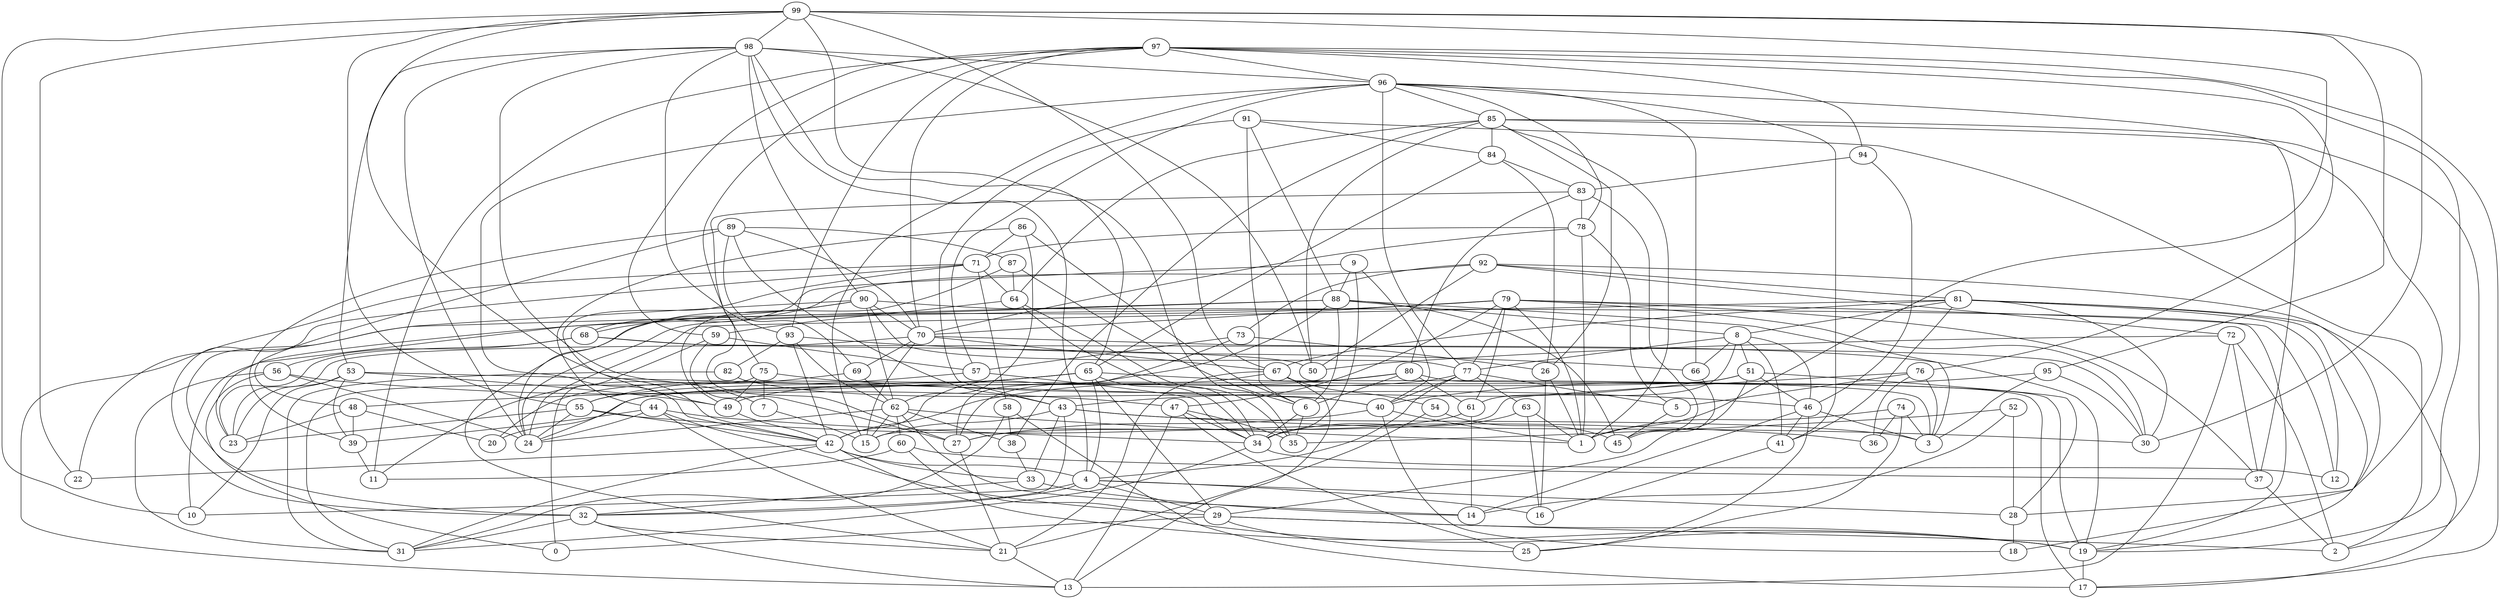 digraph GG_graph {

subgraph G_graph {
edge [color = black]
"49" -> "42" [dir = none]
"98" -> "24" [dir = none]
"98" -> "50" [dir = none]
"98" -> "53" [dir = none]
"98" -> "93" [dir = none]
"98" -> "65" [dir = none]
"98" -> "96" [dir = none]
"98" -> "7" [dir = none]
"98" -> "90" [dir = none]
"51" -> "28" [dir = none]
"51" -> "29" [dir = none]
"51" -> "46" [dir = none]
"51" -> "43" [dir = none]
"51" -> "20" [dir = none]
"75" -> "7" [dir = none]
"75" -> "46" [dir = none]
"75" -> "49" [dir = none]
"75" -> "31" [dir = none]
"48" -> "23" [dir = none]
"48" -> "20" [dir = none]
"48" -> "39" [dir = none]
"54" -> "21" [dir = none]
"54" -> "45" [dir = none]
"94" -> "46" [dir = none]
"94" -> "83" [dir = none]
"71" -> "32" [dir = none]
"71" -> "42" [dir = none]
"71" -> "64" [dir = none]
"71" -> "58" [dir = none]
"71" -> "13" [dir = none]
"7" -> "15" [dir = none]
"65" -> "29" [dir = none]
"65" -> "55" [dir = none]
"65" -> "34" [dir = none]
"65" -> "20" [dir = none]
"65" -> "4" [dir = none]
"65" -> "3" [dir = none]
"93" -> "82" [dir = none]
"93" -> "42" [dir = none]
"93" -> "62" [dir = none]
"93" -> "66" [dir = none]
"86" -> "6" [dir = none]
"86" -> "71" [dir = none]
"86" -> "44" [dir = none]
"86" -> "62" [dir = none]
"72" -> "37" [dir = none]
"72" -> "13" [dir = none]
"72" -> "50" [dir = none]
"72" -> "2" [dir = none]
"82" -> "40" [dir = none]
"82" -> "31" [dir = none]
"91" -> "88" [dir = none]
"91" -> "43" [dir = none]
"91" -> "2" [dir = none]
"91" -> "6" [dir = none]
"91" -> "84" [dir = none]
"87" -> "64" [dir = none]
"87" -> "49" [dir = none]
"87" -> "6" [dir = none]
"42" -> "33" [dir = none]
"42" -> "22" [dir = none]
"42" -> "4" [dir = none]
"42" -> "19" [dir = none]
"42" -> "31" [dir = none]
"89" -> "48" [dir = none]
"89" -> "87" [dir = none]
"89" -> "70" [dir = none]
"89" -> "39" [dir = none]
"89" -> "43" [dir = none]
"89" -> "69" [dir = none]
"41" -> "16" [dir = none]
"80" -> "61" [dir = none]
"80" -> "42" [dir = none]
"80" -> "19" [dir = none]
"80" -> "24" [dir = none]
"80" -> "6" [dir = none]
"97" -> "94" [dir = none]
"97" -> "93" [dir = none]
"97" -> "19" [dir = none]
"97" -> "11" [dir = none]
"97" -> "59" [dir = none]
"97" -> "75" [dir = none]
"97" -> "17" [dir = none]
"97" -> "70" [dir = none]
"97" -> "96" [dir = none]
"97" -> "76" [dir = none]
"55" -> "42" [dir = none]
"55" -> "23" [dir = none]
"55" -> "36" [dir = none]
"55" -> "24" [dir = none]
"62" -> "15" [dir = none]
"62" -> "60" [dir = none]
"62" -> "14" [dir = none]
"62" -> "1" [dir = none]
"62" -> "24" [dir = none]
"62" -> "38" [dir = none]
"34" -> "31" [dir = none]
"34" -> "12" [dir = none]
"46" -> "3" [dir = none]
"46" -> "14" [dir = none]
"46" -> "25" [dir = none]
"46" -> "41" [dir = none]
"37" -> "2" [dir = none]
"83" -> "27" [dir = none]
"83" -> "45" [dir = none]
"83" -> "78" [dir = none]
"83" -> "80" [dir = none]
"8" -> "66" [dir = none]
"8" -> "51" [dir = none]
"8" -> "77" [dir = none]
"8" -> "41" [dir = none]
"8" -> "46" [dir = none]
"8" -> "61" [dir = none]
"78" -> "71" [dir = none]
"78" -> "70" [dir = none]
"78" -> "5" [dir = none]
"78" -> "1" [dir = none]
"77" -> "63" [dir = none]
"77" -> "5" [dir = none]
"77" -> "4" [dir = none]
"77" -> "49" [dir = none]
"77" -> "40" [dir = none]
"66" -> "45" [dir = none]
"70" -> "15" [dir = none]
"70" -> "69" [dir = none]
"70" -> "67" [dir = none]
"70" -> "19" [dir = none]
"70" -> "23" [dir = none]
"76" -> "5" [dir = none]
"76" -> "3" [dir = none]
"76" -> "15" [dir = none]
"76" -> "36" [dir = none]
"63" -> "34" [dir = none]
"63" -> "1" [dir = none]
"63" -> "16" [dir = none]
"32" -> "31" [dir = none]
"32" -> "21" [dir = none]
"32" -> "13" [dir = none]
"56" -> "31" [dir = none]
"56" -> "47" [dir = none]
"56" -> "24" [dir = none]
"56" -> "0" [dir = none]
"79" -> "1" [dir = none]
"79" -> "30" [dir = none]
"79" -> "12" [dir = none]
"79" -> "77" [dir = none]
"79" -> "61" [dir = none]
"79" -> "24" [dir = none]
"79" -> "37" [dir = none]
"79" -> "70" [dir = none]
"79" -> "10" [dir = none]
"79" -> "47" [dir = none]
"29" -> "0" [dir = none]
"29" -> "25" [dir = none]
"29" -> "2" [dir = none]
"29" -> "19" [dir = none]
"99" -> "55" [dir = none]
"99" -> "35" [dir = none]
"99" -> "67" [dir = none]
"99" -> "22" [dir = none]
"99" -> "30" [dir = none]
"99" -> "95" [dir = none]
"99" -> "1" [dir = none]
"99" -> "98" [dir = none]
"99" -> "49" [dir = none]
"99" -> "10" [dir = none]
"40" -> "1" [dir = none]
"40" -> "18" [dir = none]
"40" -> "27" [dir = none]
"43" -> "30" [dir = none]
"43" -> "32" [dir = none]
"43" -> "33" [dir = none]
"43" -> "3" [dir = none]
"43" -> "15" [dir = none]
"47" -> "13" [dir = none]
"47" -> "34" [dir = none]
"47" -> "25" [dir = none]
"47" -> "35" [dir = none]
"96" -> "41" [dir = none]
"96" -> "85" [dir = none]
"96" -> "15" [dir = none]
"96" -> "77" [dir = none]
"96" -> "42" [dir = none]
"96" -> "66" [dir = none]
"96" -> "37" [dir = none]
"96" -> "78" [dir = none]
"96" -> "57" [dir = none]
"39" -> "11" [dir = none]
"90" -> "19" [dir = none]
"90" -> "32" [dir = none]
"90" -> "21" [dir = none]
"90" -> "62" [dir = none]
"90" -> "70" [dir = none]
"90" -> "77" [dir = none]
"90" -> "68" [dir = none]
"33" -> "14" [dir = none]
"33" -> "32" [dir = none]
"6" -> "35" [dir = none]
"6" -> "34" [dir = none]
"57" -> "34" [dir = none]
"57" -> "55" [dir = none]
"84" -> "65" [dir = none]
"84" -> "26" [dir = none]
"84" -> "83" [dir = none]
"58" -> "31" [dir = none]
"58" -> "17" [dir = none]
"58" -> "38" [dir = none]
"64" -> "35" [dir = none]
"64" -> "59" [dir = none]
"64" -> "34" [dir = none]
"44" -> "29" [dir = none]
"44" -> "39" [dir = none]
"44" -> "34" [dir = none]
"44" -> "24" [dir = none]
"44" -> "21" [dir = none]
"27" -> "21" [dir = none]
"61" -> "27" [dir = none]
"61" -> "14" [dir = none]
"38" -> "33" [dir = none]
"53" -> "10" [dir = none]
"53" -> "49" [dir = none]
"53" -> "23" [dir = none]
"53" -> "40" [dir = none]
"53" -> "39" [dir = none]
"5" -> "45" [dir = none]
"9" -> "68" [dir = none]
"9" -> "88" [dir = none]
"9" -> "34" [dir = none]
"9" -> "40" [dir = none]
"88" -> "23" [dir = none]
"88" -> "22" [dir = none]
"88" -> "42" [dir = none]
"88" -> "3" [dir = none]
"88" -> "6" [dir = none]
"88" -> "45" [dir = none]
"88" -> "8" [dir = none]
"68" -> "56" [dir = none]
"68" -> "50" [dir = none]
"68" -> "23" [dir = none]
"68" -> "30" [dir = none]
"85" -> "26" [dir = none]
"85" -> "2" [dir = none]
"85" -> "1" [dir = none]
"85" -> "38" [dir = none]
"85" -> "50" [dir = none]
"85" -> "28" [dir = none]
"85" -> "84" [dir = none]
"67" -> "21" [dir = none]
"67" -> "54" [dir = none]
"67" -> "13" [dir = none]
"67" -> "27" [dir = none]
"67" -> "17" [dir = none]
"59" -> "27" [dir = none]
"59" -> "57" [dir = none]
"59" -> "0" [dir = none]
"28" -> "18" [dir = none]
"52" -> "14" [dir = none]
"52" -> "35" [dir = none]
"52" -> "28" [dir = none]
"4" -> "32" [dir = none]
"4" -> "28" [dir = none]
"4" -> "10" [dir = none]
"4" -> "29" [dir = none]
"4" -> "16" [dir = none]
"74" -> "36" [dir = none]
"74" -> "25" [dir = none]
"74" -> "1" [dir = none]
"74" -> "3" [dir = none]
"73" -> "57" [dir = none]
"73" -> "27" [dir = none]
"73" -> "26" [dir = none]
"92" -> "72" [dir = none]
"92" -> "50" [dir = none]
"92" -> "18" [dir = none]
"92" -> "81" [dir = none]
"92" -> "73" [dir = none]
"92" -> "24" [dir = none]
"60" -> "19" [dir = none]
"60" -> "37" [dir = none]
"60" -> "11" [dir = none]
"69" -> "11" [dir = none]
"69" -> "62" [dir = none]
"95" -> "40" [dir = none]
"95" -> "30" [dir = none]
"95" -> "3" [dir = none]
"81" -> "17" [dir = none]
"81" -> "12" [dir = none]
"81" -> "8" [dir = none]
"81" -> "41" [dir = none]
"81" -> "30" [dir = none]
"81" -> "24" [dir = none]
"81" -> "67" [dir = none]
"81" -> "19" [dir = none]
"19" -> "17" [dir = none]
"21" -> "13" [dir = none]
"26" -> "16" [dir = none]
"26" -> "1" [dir = none]
"65" -> "48" [dir = none]
"98" -> "4" [dir = none]
"85" -> "64" [dir = none]
}

}
